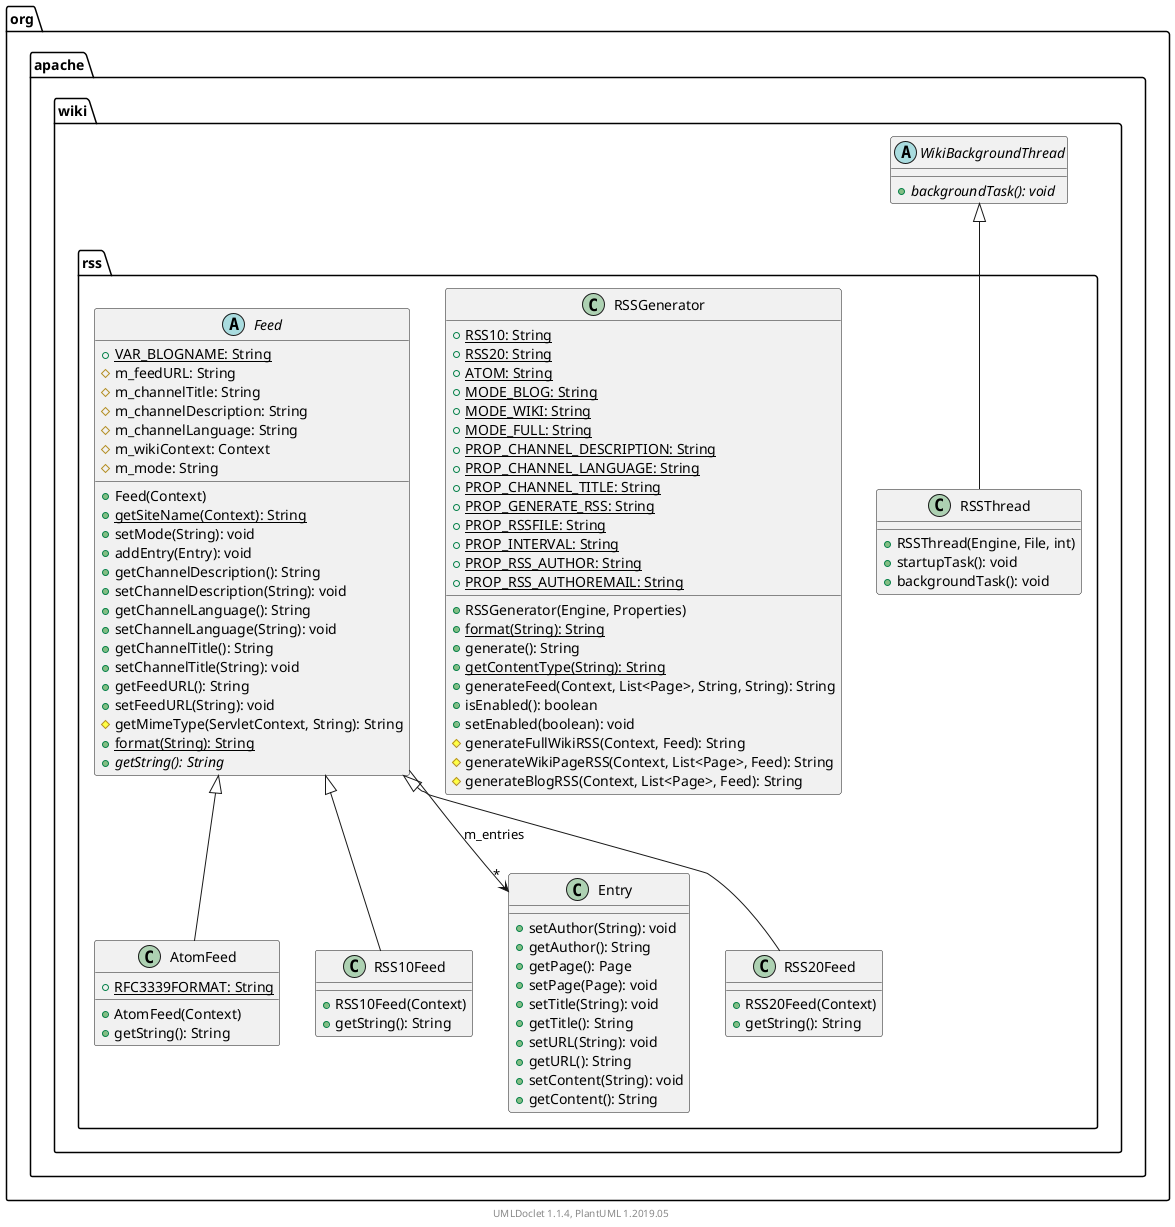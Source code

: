 @startuml

    namespace org.apache.wiki.rss {

        class RSSThread [[RSSThread.html]] {
            +RSSThread(Engine, File, int)
            +startupTask(): void
            +backgroundTask(): void
        }

        class RSSGenerator [[RSSGenerator.html]] {
            {static} +RSS10: String
            {static} +RSS20: String
            {static} +ATOM: String
            {static} +MODE_BLOG: String
            {static} +MODE_WIKI: String
            {static} +MODE_FULL: String
            {static} +PROP_CHANNEL_DESCRIPTION: String
            {static} +PROP_CHANNEL_LANGUAGE: String
            {static} +PROP_CHANNEL_TITLE: String
            {static} +PROP_GENERATE_RSS: String
            {static} +PROP_RSSFILE: String
            {static} +PROP_INTERVAL: String
            {static} +PROP_RSS_AUTHOR: String
            {static} +PROP_RSS_AUTHOREMAIL: String
            +RSSGenerator(Engine, Properties)
            {static} +format(String): String
            +generate(): String
            {static} +getContentType(String): String
            +generateFeed(Context, List<Page>, String, String): String
            +isEnabled(): boolean
            +setEnabled(boolean): void
            #generateFullWikiRSS(Context, Feed): String
            #generateWikiPageRSS(Context, List<Page>, Feed): String
            #generateBlogRSS(Context, List<Page>, Feed): String
        }

        class AtomFeed [[AtomFeed.html]] {
            {static} +RFC3339FORMAT: String
            +AtomFeed(Context)
            +getString(): String
        }

        abstract class Feed [[Feed.html]] {
            {static} +VAR_BLOGNAME: String
            #m_feedURL: String
            #m_channelTitle: String
            #m_channelDescription: String
            #m_channelLanguage: String
            #m_wikiContext: Context
            #m_mode: String
            +Feed(Context)
            {static} +getSiteName(Context): String
            +setMode(String): void
            +addEntry(Entry): void
            +getChannelDescription(): String
            +setChannelDescription(String): void
            +getChannelLanguage(): String
            +setChannelLanguage(String): void
            +getChannelTitle(): String
            +setChannelTitle(String): void
            +getFeedURL(): String
            +setFeedURL(String): void
            #getMimeType(ServletContext, String): String
            {static} +format(String): String
            {abstract} +getString(): String
        }

        class RSS10Feed [[RSS10Feed.html]] {
            +RSS10Feed(Context)
            +getString(): String
        }

        class Entry [[Entry.html]] {
            +setAuthor(String): void
            +getAuthor(): String
            +getPage(): Page
            +setPage(Page): void
            +setTitle(String): void
            +getTitle(): String
            +setURL(String): void
            +getURL(): String
            +setContent(String): void
            +getContent(): String
        }

        class RSS20Feed [[RSS20Feed.html]] {
            +RSS20Feed(Context)
            +getString(): String
        }

        abstract class org.apache.wiki.WikiBackgroundThread {
            {abstract} +backgroundTask(): void
        }
        org.apache.wiki.WikiBackgroundThread <|-- RSSThread

        Feed <|-- AtomFeed

        Feed <|-- RSS10Feed

        Feed <|-- RSS20Feed

        Feed --> "*" Entry: m_entries

    }


    center footer UMLDoclet 1.1.4, PlantUML 1.2019.05
@enduml
